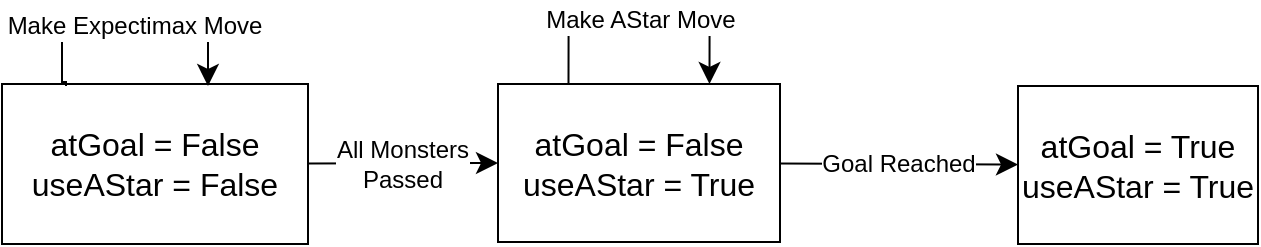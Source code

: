 <mxfile version="23.1.2" type="device">
  <diagram name="Page-1" id="TFFL3Vq8HdQ4fP_KmS7p">
    <mxGraphModel dx="1987" dy="1285" grid="0" gridSize="10" guides="1" tooltips="1" connect="1" arrows="1" fold="1" page="0" pageScale="1" pageWidth="850" pageHeight="1100" math="0" shadow="0">
      <root>
        <mxCell id="0" />
        <mxCell id="1" parent="0" />
        <mxCell id="WcMVCOuq9Kl2TuqO5XtF-2" value="Goal Reached" style="edgeStyle=none;curved=1;rounded=0;orthogonalLoop=1;jettySize=auto;html=1;fontSize=12;startSize=8;endSize=8;" edge="1" parent="1" source="WcMVCOuq9Kl2TuqO5XtF-1" target="WcMVCOuq9Kl2TuqO5XtF-3">
          <mxGeometry relative="1" as="geometry">
            <mxPoint x="204" y="117" as="targetPoint" />
          </mxGeometry>
        </mxCell>
        <mxCell id="WcMVCOuq9Kl2TuqO5XtF-1" value="atGoal = False&lt;br&gt;useAStar = True" style="rounded=0;whiteSpace=wrap;html=1;fontSize=16;" vertex="1" parent="1">
          <mxGeometry x="-100" y="12" width="141" height="79" as="geometry" />
        </mxCell>
        <mxCell id="WcMVCOuq9Kl2TuqO5XtF-3" value="atGoal = True&lt;br&gt;useAStar = True" style="rounded=0;whiteSpace=wrap;html=1;fontSize=16;" vertex="1" parent="1">
          <mxGeometry x="160" y="13" width="120" height="79" as="geometry" />
        </mxCell>
        <mxCell id="WcMVCOuq9Kl2TuqO5XtF-8" value="Make AStar Move" style="edgeStyle=segmentEdgeStyle;endArrow=classic;html=1;curved=0;rounded=0;endSize=8;startSize=8;fontSize=12;exitX=0.25;exitY=0;exitDx=0;exitDy=0;entryX=0.75;entryY=0;entryDx=0;entryDy=0;" edge="1" parent="1" source="WcMVCOuq9Kl2TuqO5XtF-1" target="WcMVCOuq9Kl2TuqO5XtF-1">
          <mxGeometry width="50" height="50" relative="1" as="geometry">
            <mxPoint x="175" y="225" as="sourcePoint" />
            <mxPoint x="-19" y="-63" as="targetPoint" />
            <Array as="points">
              <mxPoint x="-49" y="-20" />
              <mxPoint x="11" y="-20" />
            </Array>
          </mxGeometry>
        </mxCell>
        <mxCell id="WcMVCOuq9Kl2TuqO5XtF-17" value="All Monsters&lt;br&gt;Passed" style="edgeStyle=none;curved=1;rounded=0;orthogonalLoop=1;jettySize=auto;html=1;entryX=0;entryY=0.5;entryDx=0;entryDy=0;fontSize=12;startSize=8;endSize=8;" edge="1" parent="1" source="WcMVCOuq9Kl2TuqO5XtF-16" target="WcMVCOuq9Kl2TuqO5XtF-1">
          <mxGeometry x="0.002" relative="1" as="geometry">
            <mxPoint as="offset" />
          </mxGeometry>
        </mxCell>
        <mxCell id="WcMVCOuq9Kl2TuqO5XtF-16" value="atGoal = False&lt;br&gt;useAStar = False" style="rounded=0;whiteSpace=wrap;html=1;fontSize=16;" vertex="1" parent="1">
          <mxGeometry x="-348" y="12" width="153" height="80" as="geometry" />
        </mxCell>
        <mxCell id="WcMVCOuq9Kl2TuqO5XtF-21" value="Make Expectimax Move" style="edgeStyle=segmentEdgeStyle;endArrow=classic;html=1;curved=0;rounded=0;endSize=8;startSize=8;fontSize=12;exitX=0.25;exitY=0;exitDx=0;exitDy=0;entryX=0.75;entryY=0;entryDx=0;entryDy=0;" edge="1" parent="1">
          <mxGeometry width="50" height="50" relative="1" as="geometry">
            <mxPoint x="-316" y="13" as="sourcePoint" />
            <mxPoint x="-245" y="13" as="targetPoint" />
            <Array as="points">
              <mxPoint x="-316" y="11" />
              <mxPoint x="-318" y="11" />
              <mxPoint x="-318" y="-17" />
              <mxPoint x="-245" y="-17" />
            </Array>
          </mxGeometry>
        </mxCell>
      </root>
    </mxGraphModel>
  </diagram>
</mxfile>

